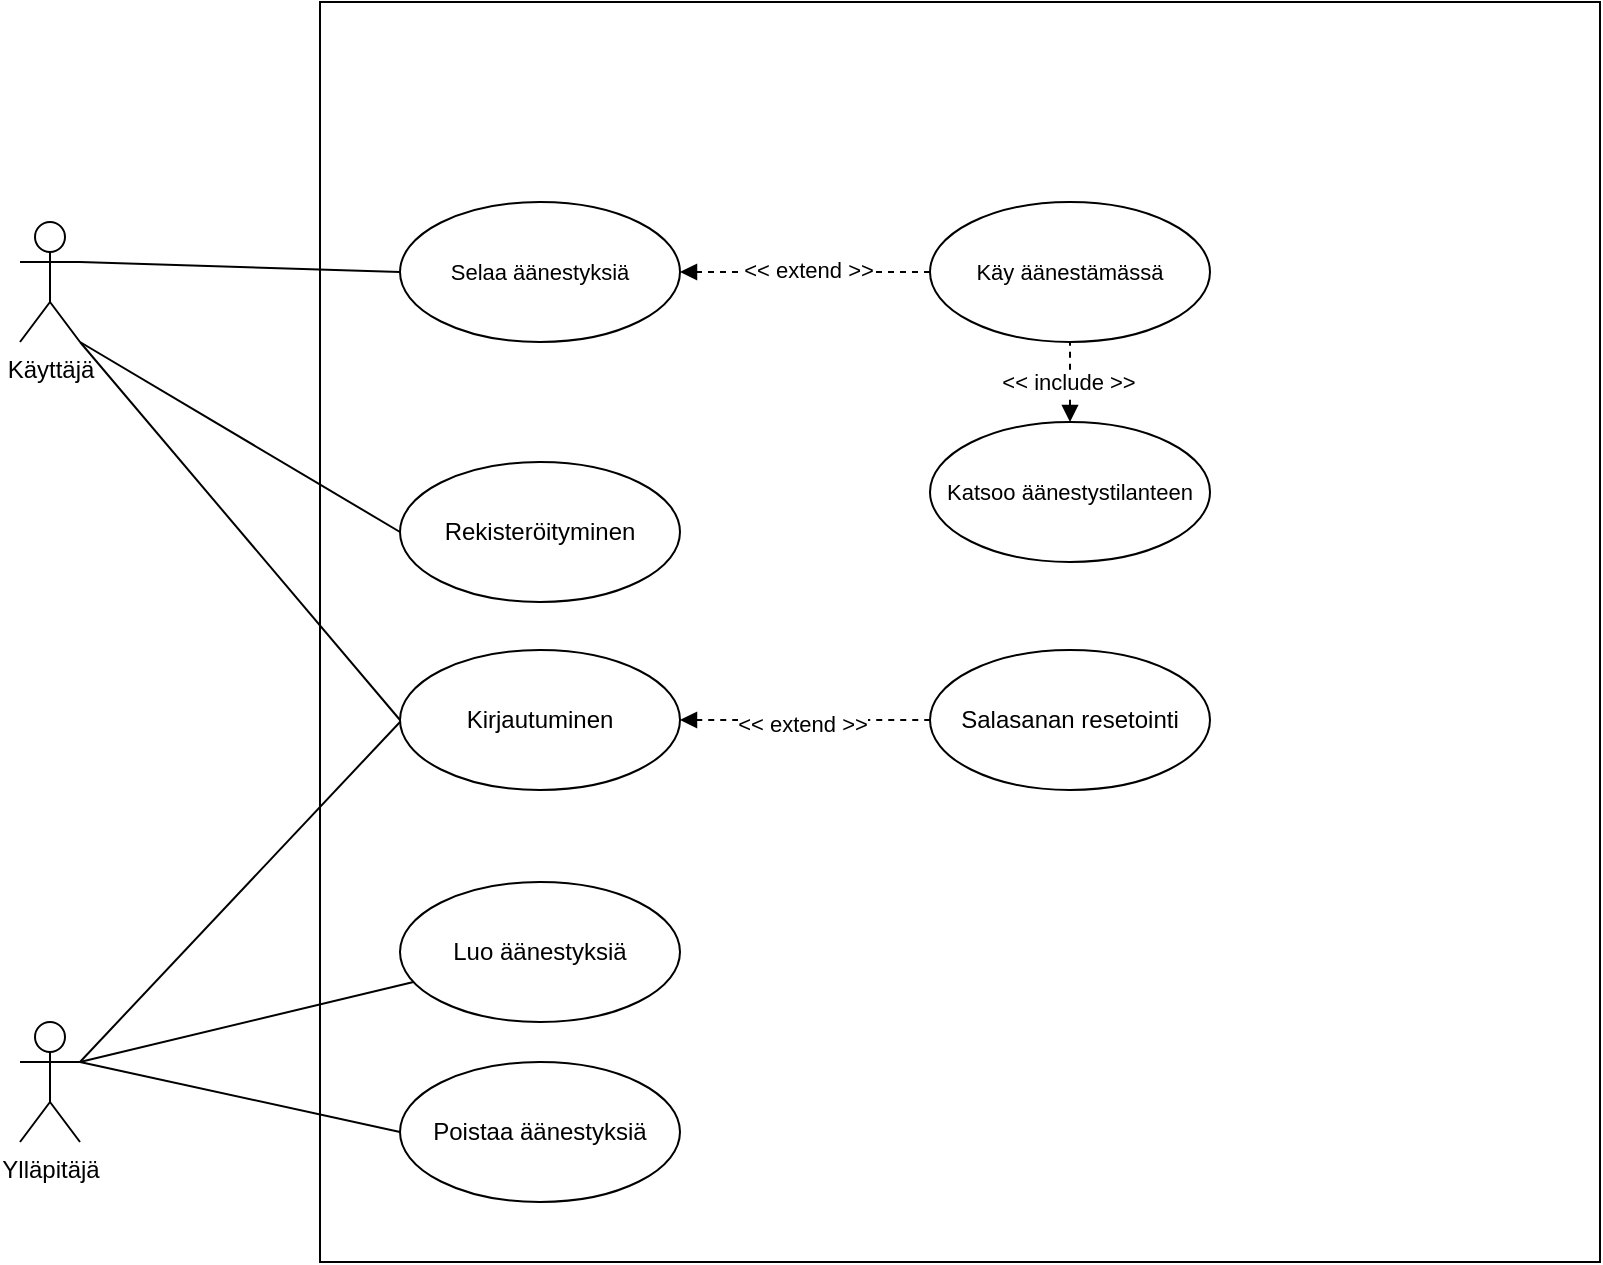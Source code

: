 <mxfile version="21.6.5" type="device">
  <diagram name="Page-1" id="DVh-3-7f99UDJsiKIqVd">
    <mxGraphModel dx="978" dy="566" grid="1" gridSize="10" guides="1" tooltips="1" connect="1" arrows="1" fold="1" page="1" pageScale="1" pageWidth="1169" pageHeight="827" math="0" shadow="0">
      <root>
        <mxCell id="0" />
        <mxCell id="1" parent="0" />
        <mxCell id="MsYP8HL7TBaLGh4n33zJ-1" value="Käyttäjä" style="shape=umlActor;verticalLabelPosition=bottom;verticalAlign=top;html=1;outlineConnect=0;" parent="1" vertex="1">
          <mxGeometry x="130" y="200" width="30" height="60" as="geometry" />
        </mxCell>
        <mxCell id="MsYP8HL7TBaLGh4n33zJ-2" value="Ylläpitäjä" style="shape=umlActor;verticalLabelPosition=bottom;verticalAlign=top;html=1;outlineConnect=0;" parent="1" vertex="1">
          <mxGeometry x="130" y="600" width="30" height="60" as="geometry" />
        </mxCell>
        <mxCell id="MsYP8HL7TBaLGh4n33zJ-5" value="" style="rounded=0;whiteSpace=wrap;html=1;" parent="1" vertex="1">
          <mxGeometry x="280" y="90" width="640" height="630" as="geometry" />
        </mxCell>
        <mxCell id="MsYP8HL7TBaLGh4n33zJ-6" value="Poistaa äänestyksiä" style="ellipse;whiteSpace=wrap;html=1;" parent="1" vertex="1">
          <mxGeometry x="320" y="620" width="140" height="70" as="geometry" />
        </mxCell>
        <mxCell id="MsYP8HL7TBaLGh4n33zJ-7" value="Luo äänestyksiä" style="ellipse;whiteSpace=wrap;html=1;" parent="1" vertex="1">
          <mxGeometry x="320" y="530" width="140" height="70" as="geometry" />
        </mxCell>
        <mxCell id="MsYP8HL7TBaLGh4n33zJ-9" style="rounded=0;orthogonalLoop=1;jettySize=auto;html=1;exitX=1;exitY=0.333;exitDx=0;exitDy=0;exitPerimeter=0;endArrow=none;endFill=0;" parent="1" source="MsYP8HL7TBaLGh4n33zJ-2" target="MsYP8HL7TBaLGh4n33zJ-7" edge="1">
          <mxGeometry relative="1" as="geometry" />
        </mxCell>
        <mxCell id="MsYP8HL7TBaLGh4n33zJ-8" style="rounded=0;orthogonalLoop=1;jettySize=auto;html=1;exitX=1;exitY=0.333;exitDx=0;exitDy=0;exitPerimeter=0;entryX=0;entryY=0.5;entryDx=0;entryDy=0;endArrow=none;endFill=0;" parent="1" source="MsYP8HL7TBaLGh4n33zJ-2" target="MsYP8HL7TBaLGh4n33zJ-6" edge="1">
          <mxGeometry relative="1" as="geometry" />
        </mxCell>
        <mxCell id="MsYP8HL7TBaLGh4n33zJ-10" value="Selaa äänestyksiä" style="ellipse;whiteSpace=wrap;html=1;fontFamily=Helvetica;fontSize=11;fontColor=default;" parent="1" vertex="1">
          <mxGeometry x="320" y="190" width="140" height="70" as="geometry" />
        </mxCell>
        <mxCell id="MsYP8HL7TBaLGh4n33zJ-13" style="edgeStyle=none;shape=connector;rounded=0;orthogonalLoop=1;jettySize=auto;html=1;exitX=0;exitY=0.5;exitDx=0;exitDy=0;entryX=1;entryY=0.5;entryDx=0;entryDy=0;labelBackgroundColor=default;strokeColor=default;fontFamily=Helvetica;fontSize=11;fontColor=default;endArrow=block;endFill=1;dashed=1;" parent="1" source="MsYP8HL7TBaLGh4n33zJ-12" target="MsYP8HL7TBaLGh4n33zJ-10" edge="1">
          <mxGeometry relative="1" as="geometry" />
        </mxCell>
        <mxCell id="MsYP8HL7TBaLGh4n33zJ-17" value="&amp;lt;&amp;lt; extend &amp;gt;&amp;gt;" style="edgeLabel;html=1;align=center;verticalAlign=middle;resizable=0;points=[];fontSize=11;fontFamily=Helvetica;fontColor=default;" parent="MsYP8HL7TBaLGh4n33zJ-13" vertex="1" connectable="0">
          <mxGeometry x="-0.013" y="-1" relative="1" as="geometry">
            <mxPoint as="offset" />
          </mxGeometry>
        </mxCell>
        <mxCell id="MsYP8HL7TBaLGh4n33zJ-12" value="Käy äänestämässä" style="ellipse;whiteSpace=wrap;html=1;fontFamily=Helvetica;fontSize=11;fontColor=default;" parent="1" vertex="1">
          <mxGeometry x="585" y="190" width="140" height="70" as="geometry" />
        </mxCell>
        <mxCell id="MsYP8HL7TBaLGh4n33zJ-18" style="edgeStyle=none;shape=connector;rounded=0;orthogonalLoop=1;jettySize=auto;html=1;exitX=0.5;exitY=0;exitDx=0;exitDy=0;entryX=0.5;entryY=1;entryDx=0;entryDy=0;labelBackgroundColor=default;strokeColor=default;fontFamily=Helvetica;fontSize=11;fontColor=default;endArrow=none;endFill=0;dashed=1;startArrow=block;startFill=1;" parent="1" source="MsYP8HL7TBaLGh4n33zJ-14" target="MsYP8HL7TBaLGh4n33zJ-12" edge="1">
          <mxGeometry relative="1" as="geometry" />
        </mxCell>
        <mxCell id="MsYP8HL7TBaLGh4n33zJ-19" value="&amp;lt;&amp;lt; include &amp;gt;&amp;gt;" style="edgeLabel;html=1;align=center;verticalAlign=middle;resizable=0;points=[];fontSize=11;fontFamily=Helvetica;fontColor=default;" parent="MsYP8HL7TBaLGh4n33zJ-18" vertex="1" connectable="0">
          <mxGeometry x="-0.002" y="1" relative="1" as="geometry">
            <mxPoint as="offset" />
          </mxGeometry>
        </mxCell>
        <mxCell id="MsYP8HL7TBaLGh4n33zJ-14" value="Katsoo äänestystilanteen" style="ellipse;whiteSpace=wrap;html=1;fontFamily=Helvetica;fontSize=11;fontColor=default;" parent="1" vertex="1">
          <mxGeometry x="585" y="300" width="140" height="70" as="geometry" />
        </mxCell>
        <mxCell id="7Wlc4XRL-zcGpLhxiaM3-4" value="Rekisteröityminen" style="ellipse;whiteSpace=wrap;html=1;" parent="1" vertex="1">
          <mxGeometry x="320" y="320" width="140" height="70" as="geometry" />
        </mxCell>
        <mxCell id="MsYP8HL7TBaLGh4n33zJ-11" style="edgeStyle=none;shape=connector;rounded=0;orthogonalLoop=1;jettySize=auto;html=1;exitX=1;exitY=0.333;exitDx=0;exitDy=0;exitPerimeter=0;entryX=0;entryY=0.5;entryDx=0;entryDy=0;labelBackgroundColor=default;strokeColor=default;fontFamily=Helvetica;fontSize=11;fontColor=default;endArrow=none;endFill=0;" parent="1" source="MsYP8HL7TBaLGh4n33zJ-1" target="MsYP8HL7TBaLGh4n33zJ-10" edge="1">
          <mxGeometry relative="1" as="geometry" />
        </mxCell>
        <mxCell id="7Wlc4XRL-zcGpLhxiaM3-11" style="edgeStyle=none;shape=connector;rounded=0;orthogonalLoop=1;jettySize=auto;html=1;exitX=1;exitY=0.5;exitDx=0;exitDy=0;entryX=0;entryY=0.5;entryDx=0;entryDy=0;labelBackgroundColor=default;strokeColor=default;fontFamily=Helvetica;fontSize=11;fontColor=default;endArrow=none;endFill=0;startArrow=block;startFill=1;dashed=1;" parent="1" source="7Wlc4XRL-zcGpLhxiaM3-5" target="7Wlc4XRL-zcGpLhxiaM3-10" edge="1">
          <mxGeometry relative="1" as="geometry" />
        </mxCell>
        <mxCell id="XYbgWsii59ucScaHH5Jo-1" value="&amp;lt;&amp;lt; extend &amp;gt;&amp;gt;" style="edgeLabel;html=1;align=center;verticalAlign=middle;resizable=0;points=[];" vertex="1" connectable="0" parent="7Wlc4XRL-zcGpLhxiaM3-11">
          <mxGeometry x="-0.025" y="-2" relative="1" as="geometry">
            <mxPoint as="offset" />
          </mxGeometry>
        </mxCell>
        <mxCell id="7Wlc4XRL-zcGpLhxiaM3-5" value="Kirjautuminen" style="ellipse;whiteSpace=wrap;html=1;" parent="1" vertex="1">
          <mxGeometry x="320" y="414" width="140" height="70" as="geometry" />
        </mxCell>
        <mxCell id="7Wlc4XRL-zcGpLhxiaM3-6" style="rounded=0;orthogonalLoop=1;jettySize=auto;html=1;exitX=1;exitY=1;exitDx=0;exitDy=0;exitPerimeter=0;entryX=0;entryY=0.5;entryDx=0;entryDy=0;endArrow=none;endFill=0;" parent="1" source="MsYP8HL7TBaLGh4n33zJ-1" target="7Wlc4XRL-zcGpLhxiaM3-4" edge="1">
          <mxGeometry relative="1" as="geometry" />
        </mxCell>
        <mxCell id="7Wlc4XRL-zcGpLhxiaM3-7" style="edgeStyle=none;shape=connector;rounded=0;orthogonalLoop=1;jettySize=auto;html=1;exitX=1;exitY=1;exitDx=0;exitDy=0;exitPerimeter=0;entryX=0;entryY=0.5;entryDx=0;entryDy=0;labelBackgroundColor=default;strokeColor=default;fontFamily=Helvetica;fontSize=11;fontColor=default;endArrow=none;endFill=0;" parent="1" source="MsYP8HL7TBaLGh4n33zJ-1" target="7Wlc4XRL-zcGpLhxiaM3-5" edge="1">
          <mxGeometry relative="1" as="geometry" />
        </mxCell>
        <mxCell id="7Wlc4XRL-zcGpLhxiaM3-8" style="edgeStyle=none;shape=connector;rounded=0;orthogonalLoop=1;jettySize=auto;html=1;exitX=1;exitY=0.333;exitDx=0;exitDy=0;exitPerimeter=0;labelBackgroundColor=default;strokeColor=default;fontFamily=Helvetica;fontSize=11;fontColor=default;endArrow=none;endFill=0;" parent="1" source="MsYP8HL7TBaLGh4n33zJ-2" edge="1">
          <mxGeometry relative="1" as="geometry">
            <mxPoint x="320" y="450" as="targetPoint" />
          </mxGeometry>
        </mxCell>
        <mxCell id="7Wlc4XRL-zcGpLhxiaM3-10" value="Salasanan resetointi" style="ellipse;whiteSpace=wrap;html=1;" parent="1" vertex="1">
          <mxGeometry x="585" y="414" width="140" height="70" as="geometry" />
        </mxCell>
      </root>
    </mxGraphModel>
  </diagram>
</mxfile>
